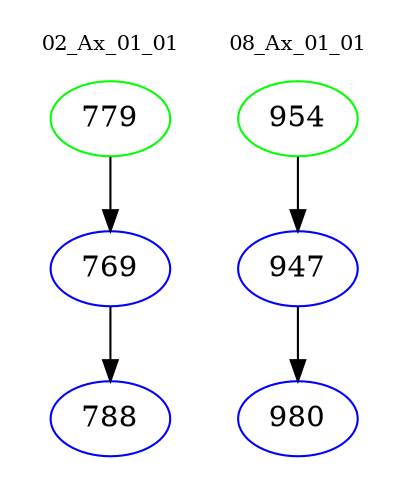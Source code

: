 digraph{
subgraph cluster_0 {
color = white
label = "02_Ax_01_01";
fontsize=10;
T0_779 [label="779", color="green"]
T0_779 -> T0_769 [color="black"]
T0_769 [label="769", color="blue"]
T0_769 -> T0_788 [color="black"]
T0_788 [label="788", color="blue"]
}
subgraph cluster_1 {
color = white
label = "08_Ax_01_01";
fontsize=10;
T1_954 [label="954", color="green"]
T1_954 -> T1_947 [color="black"]
T1_947 [label="947", color="blue"]
T1_947 -> T1_980 [color="black"]
T1_980 [label="980", color="blue"]
}
}
